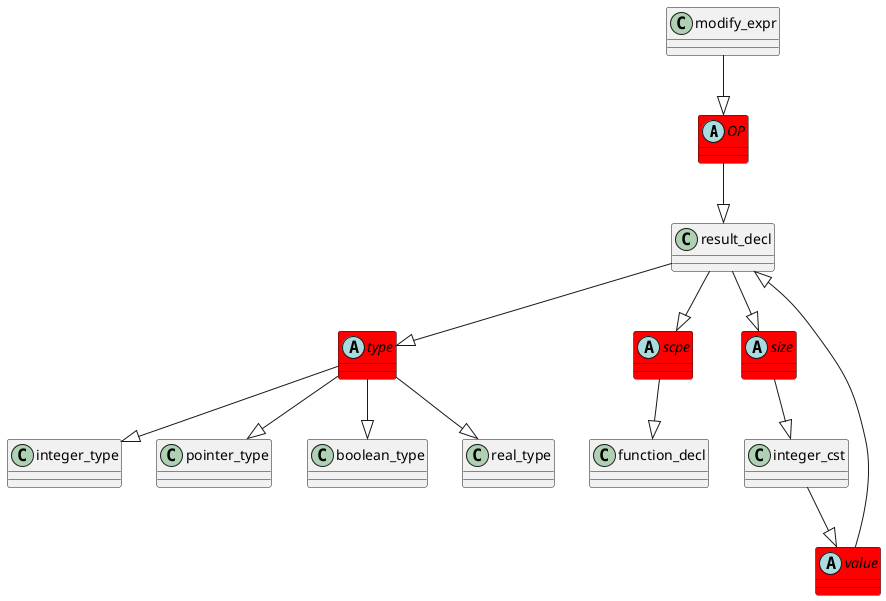 @startuml
abstract class	OP	 #red	
OP	 --|> 	result_decl	
modify_expr	 --|> 	OP	
abstract class	type	 #red	
type	 --|> 	integer_type	
result_decl	 --|> 	type	
abstract class	scpe	 #red	
scpe	 --|> 	function_decl	
result_decl	 --|> 	scpe	
abstract class	size	 #red	
size	 --|> 	integer_cst	
result_decl	 --|> 	size	
type	 --|> 	pointer_type	
type	 --|> 	boolean_type	
type	 --|> 	real_type	
abstract class	value	 #red	
value	 --|> 	result_decl	
integer_cst	 --|> 	value	
@enduml
